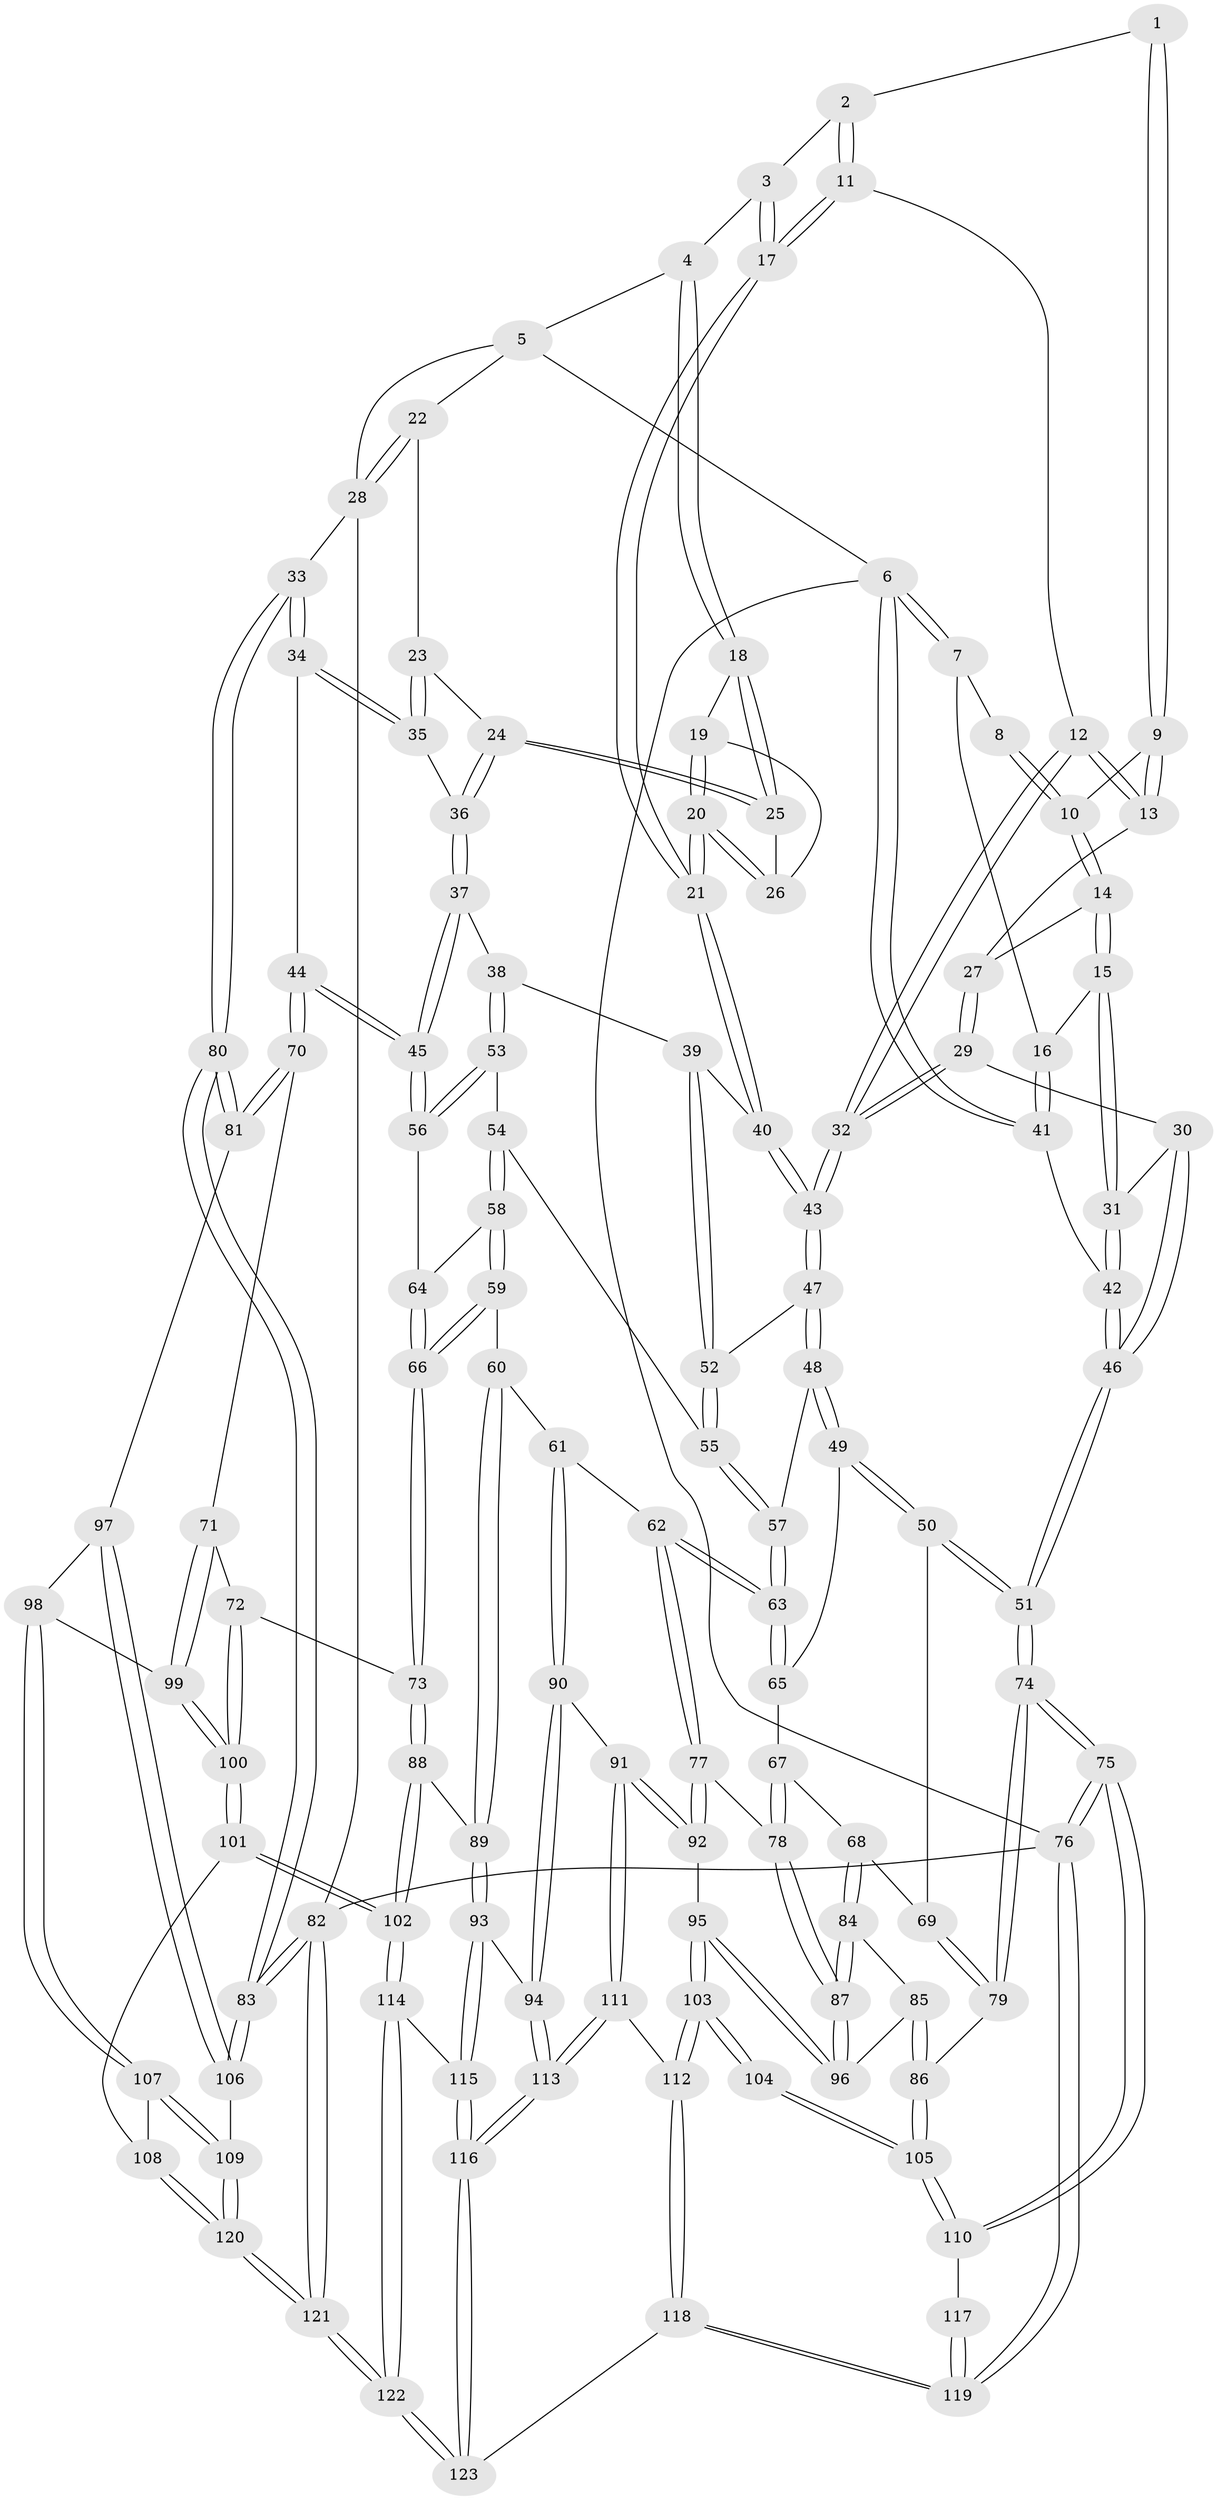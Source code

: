 // coarse degree distribution, {3: 0.1282051282051282, 4: 0.3974358974358974, 5: 0.358974358974359, 6: 0.10256410256410256, 2: 0.01282051282051282}
// Generated by graph-tools (version 1.1) at 2025/42/03/06/25 10:42:27]
// undirected, 123 vertices, 304 edges
graph export_dot {
graph [start="1"]
  node [color=gray90,style=filled];
  1 [pos="+0.2759381937812235+0"];
  2 [pos="+0.42930039133114534+0"];
  3 [pos="+0.5475744604669069+0"];
  4 [pos="+0.7441898405175971+0"];
  5 [pos="+0.7655529789784777+0"];
  6 [pos="+0+0"];
  7 [pos="+0+0"];
  8 [pos="+0.18353463368504408+0"];
  9 [pos="+0.2927259351470519+0.08534719347784626"];
  10 [pos="+0.1312567435107489+0.0921779815082624"];
  11 [pos="+0.3761983268189217+0.1770612997613344"];
  12 [pos="+0.34383048826964807+0.16909844616661002"];
  13 [pos="+0.3035386898591619+0.1369478686102887"];
  14 [pos="+0.12050847137248152+0.1246228446108809"];
  15 [pos="+0.07852144728741021+0.1574483077293502"];
  16 [pos="+0.06165276218023831+0.1563863922982739"];
  17 [pos="+0.5003374625490401+0.22749664624605162"];
  18 [pos="+0.7380741321276485+0"];
  19 [pos="+0.6701894551112506+0.07388113469378017"];
  20 [pos="+0.5795719961112463+0.20593422732682362"];
  21 [pos="+0.5076260622388157+0.23984016119077312"];
  22 [pos="+0.8687667926457358+0.09211698657306254"];
  23 [pos="+0.8503613053030075+0.1584609630031213"];
  24 [pos="+0.7590134065395968+0.19294664161132574"];
  25 [pos="+0.7381259398849347+0.17801797395370123"];
  26 [pos="+0.6914974011133902+0.17717030816220397"];
  27 [pos="+0.23089451076823436+0.1623646129697272"];
  28 [pos="+1+0.19490879332427255"];
  29 [pos="+0.17618899141501673+0.31003319733995677"];
  30 [pos="+0.16139761148874357+0.2992264683628595"];
  31 [pos="+0.1282585099864375+0.2571013708262495"];
  32 [pos="+0.21050090686164008+0.3625408895269494"];
  33 [pos="+1+0.39037737145443574"];
  34 [pos="+1+0.39165285877070893"];
  35 [pos="+0.9277256687631336+0.26312241802837505"];
  36 [pos="+0.7602859649721864+0.2760123908794303"];
  37 [pos="+0.7536448481124194+0.28972201179886314"];
  38 [pos="+0.5326159829805088+0.28632166125138386"];
  39 [pos="+0.5097769505610011+0.24796835992292013"];
  40 [pos="+0.5078622296593339+0.2421675593853794"];
  41 [pos="+0+0.25049423224776146"];
  42 [pos="+0+0.34483082226701667"];
  43 [pos="+0.2117125873803211+0.3671165597517741"];
  44 [pos="+0.8134335263654272+0.4986214531162417"];
  45 [pos="+0.8029150825222463+0.4917550850775286"];
  46 [pos="+0+0.37129607237707674"];
  47 [pos="+0.2113742731372158+0.3846507209586467"];
  48 [pos="+0.19704470110681796+0.4162764626412724"];
  49 [pos="+0.1672120948815342+0.4675680159294629"];
  50 [pos="+0.08595141103542794+0.5126739225090997"];
  51 [pos="+0+0.4447106925747294"];
  52 [pos="+0.3544601241887226+0.4089960240467133"];
  53 [pos="+0.5432772683821879+0.33154488704189106"];
  54 [pos="+0.507879142240151+0.4493362738326127"];
  55 [pos="+0.4078786158648949+0.4764087733276195"];
  56 [pos="+0.7852015697932231+0.48838845306388773"];
  57 [pos="+0.3889024247351191+0.5071413082722732"];
  58 [pos="+0.5357038365848478+0.5124579102091392"];
  59 [pos="+0.42925195629282115+0.6223616832302206"];
  60 [pos="+0.42760076041976675+0.6227634383025585"];
  61 [pos="+0.4107984675307377+0.6232612197654337"];
  62 [pos="+0.363871948453367+0.60697112479704"];
  63 [pos="+0.35901065453386527+0.595661441028169"];
  64 [pos="+0.5766961178849573+0.5412290554783967"];
  65 [pos="+0.2417611787967452+0.5300954400447287"];
  66 [pos="+0.5835965066490962+0.6710919667368656"];
  67 [pos="+0.23479272923905173+0.6432266659503306"];
  68 [pos="+0.15908213518703002+0.6454671292741183"];
  69 [pos="+0.08880038428168356+0.5276612409694138"];
  70 [pos="+0.8047200033177417+0.5579154900475214"];
  71 [pos="+0.686448167009832+0.6836088373368796"];
  72 [pos="+0.6743129373394534+0.6883332357078024"];
  73 [pos="+0.6032488082671745+0.7025920972128905"];
  74 [pos="+0+0.6941963701217482"];
  75 [pos="+0+1"];
  76 [pos="+0+1"];
  77 [pos="+0.34632631545523107+0.6311800299011684"];
  78 [pos="+0.27107256716398037+0.6663623442549428"];
  79 [pos="+0.0487961806769579+0.6890069041377787"];
  80 [pos="+1+0.6172926571324667"];
  81 [pos="+0.8853198490048592+0.722112886947672"];
  82 [pos="+1+1"];
  83 [pos="+1+0.9694832839994053"];
  84 [pos="+0.15963553070792996+0.6495921548732869"];
  85 [pos="+0.1397620065309634+0.7142322284927906"];
  86 [pos="+0.07600371873335218+0.7703170995850072"];
  87 [pos="+0.23973415347162233+0.7242638360917231"];
  88 [pos="+0.5589262262761225+0.7914207770266981"];
  89 [pos="+0.5254033023120583+0.7975662865752332"];
  90 [pos="+0.43072259945237584+0.8091039120021573"];
  91 [pos="+0.42221004964054104+0.8092094444702559"];
  92 [pos="+0.33675793021791905+0.777147834214553"];
  93 [pos="+0.46566369627621046+0.819141196690774"];
  94 [pos="+0.45076614183791064+0.8158703809422465"];
  95 [pos="+0.2515230198221343+0.7996802619424737"];
  96 [pos="+0.2394913856026938+0.7615900177041987"];
  97 [pos="+0.8825304172253711+0.7409476516218843"];
  98 [pos="+0.8531374426841619+0.7707964840580435"];
  99 [pos="+0.7658824449515769+0.7696235168948857"];
  100 [pos="+0.7163849261876504+0.8479346483478621"];
  101 [pos="+0.7088373719219653+0.8716238379289295"];
  102 [pos="+0.63780997638159+0.891077603937134"];
  103 [pos="+0.21761599007910362+0.8550174478578491"];
  104 [pos="+0.20365235635422738+0.8563970560124367"];
  105 [pos="+0.07548530487478275+0.7730140795519219"];
  106 [pos="+1+0.8973345455675359"];
  107 [pos="+0.838431431568055+0.8453633717369416"];
  108 [pos="+0.7748486522989761+0.8952802627940687"];
  109 [pos="+0.9289606386888254+0.9189614532216085"];
  110 [pos="+0+0.9227888623495585"];
  111 [pos="+0.34205471964221384+0.901760181278848"];
  112 [pos="+0.24613994891652063+0.8931910620669865"];
  113 [pos="+0.37540611427509174+0.9510812224367684"];
  114 [pos="+0.6362955472899245+0.8978004349807449"];
  115 [pos="+0.47061936371522584+0.996014903113411"];
  116 [pos="+0.42802209680279546+1"];
  117 [pos="+0.18877339488445818+0.8697488223125142"];
  118 [pos="+0.29743119618920144+1"];
  119 [pos="+0+1"];
  120 [pos="+0.8215166736937768+1"];
  121 [pos="+0.7613022256389964+1"];
  122 [pos="+0.7101503533549003+1"];
  123 [pos="+0.40890987238372+1"];
  1 -- 2;
  1 -- 9;
  1 -- 9;
  2 -- 3;
  2 -- 11;
  2 -- 11;
  3 -- 4;
  3 -- 17;
  3 -- 17;
  4 -- 5;
  4 -- 18;
  4 -- 18;
  5 -- 6;
  5 -- 22;
  5 -- 28;
  6 -- 7;
  6 -- 7;
  6 -- 41;
  6 -- 41;
  6 -- 76;
  7 -- 8;
  7 -- 16;
  8 -- 10;
  8 -- 10;
  9 -- 10;
  9 -- 13;
  9 -- 13;
  10 -- 14;
  10 -- 14;
  11 -- 12;
  11 -- 17;
  11 -- 17;
  12 -- 13;
  12 -- 13;
  12 -- 32;
  12 -- 32;
  13 -- 27;
  14 -- 15;
  14 -- 15;
  14 -- 27;
  15 -- 16;
  15 -- 31;
  15 -- 31;
  16 -- 41;
  16 -- 41;
  17 -- 21;
  17 -- 21;
  18 -- 19;
  18 -- 25;
  18 -- 25;
  19 -- 20;
  19 -- 20;
  19 -- 26;
  20 -- 21;
  20 -- 21;
  20 -- 26;
  20 -- 26;
  21 -- 40;
  21 -- 40;
  22 -- 23;
  22 -- 28;
  22 -- 28;
  23 -- 24;
  23 -- 35;
  23 -- 35;
  24 -- 25;
  24 -- 25;
  24 -- 36;
  24 -- 36;
  25 -- 26;
  27 -- 29;
  27 -- 29;
  28 -- 33;
  28 -- 82;
  29 -- 30;
  29 -- 32;
  29 -- 32;
  30 -- 31;
  30 -- 46;
  30 -- 46;
  31 -- 42;
  31 -- 42;
  32 -- 43;
  32 -- 43;
  33 -- 34;
  33 -- 34;
  33 -- 80;
  33 -- 80;
  34 -- 35;
  34 -- 35;
  34 -- 44;
  35 -- 36;
  36 -- 37;
  36 -- 37;
  37 -- 38;
  37 -- 45;
  37 -- 45;
  38 -- 39;
  38 -- 53;
  38 -- 53;
  39 -- 40;
  39 -- 52;
  39 -- 52;
  40 -- 43;
  40 -- 43;
  41 -- 42;
  42 -- 46;
  42 -- 46;
  43 -- 47;
  43 -- 47;
  44 -- 45;
  44 -- 45;
  44 -- 70;
  44 -- 70;
  45 -- 56;
  45 -- 56;
  46 -- 51;
  46 -- 51;
  47 -- 48;
  47 -- 48;
  47 -- 52;
  48 -- 49;
  48 -- 49;
  48 -- 57;
  49 -- 50;
  49 -- 50;
  49 -- 65;
  50 -- 51;
  50 -- 51;
  50 -- 69;
  51 -- 74;
  51 -- 74;
  52 -- 55;
  52 -- 55;
  53 -- 54;
  53 -- 56;
  53 -- 56;
  54 -- 55;
  54 -- 58;
  54 -- 58;
  55 -- 57;
  55 -- 57;
  56 -- 64;
  57 -- 63;
  57 -- 63;
  58 -- 59;
  58 -- 59;
  58 -- 64;
  59 -- 60;
  59 -- 66;
  59 -- 66;
  60 -- 61;
  60 -- 89;
  60 -- 89;
  61 -- 62;
  61 -- 90;
  61 -- 90;
  62 -- 63;
  62 -- 63;
  62 -- 77;
  62 -- 77;
  63 -- 65;
  63 -- 65;
  64 -- 66;
  64 -- 66;
  65 -- 67;
  66 -- 73;
  66 -- 73;
  67 -- 68;
  67 -- 78;
  67 -- 78;
  68 -- 69;
  68 -- 84;
  68 -- 84;
  69 -- 79;
  69 -- 79;
  70 -- 71;
  70 -- 81;
  70 -- 81;
  71 -- 72;
  71 -- 99;
  71 -- 99;
  72 -- 73;
  72 -- 100;
  72 -- 100;
  73 -- 88;
  73 -- 88;
  74 -- 75;
  74 -- 75;
  74 -- 79;
  74 -- 79;
  75 -- 76;
  75 -- 76;
  75 -- 110;
  75 -- 110;
  76 -- 119;
  76 -- 119;
  76 -- 82;
  77 -- 78;
  77 -- 92;
  77 -- 92;
  78 -- 87;
  78 -- 87;
  79 -- 86;
  80 -- 81;
  80 -- 81;
  80 -- 83;
  80 -- 83;
  81 -- 97;
  82 -- 83;
  82 -- 83;
  82 -- 121;
  82 -- 121;
  83 -- 106;
  83 -- 106;
  84 -- 85;
  84 -- 87;
  84 -- 87;
  85 -- 86;
  85 -- 86;
  85 -- 96;
  86 -- 105;
  86 -- 105;
  87 -- 96;
  87 -- 96;
  88 -- 89;
  88 -- 102;
  88 -- 102;
  89 -- 93;
  89 -- 93;
  90 -- 91;
  90 -- 94;
  90 -- 94;
  91 -- 92;
  91 -- 92;
  91 -- 111;
  91 -- 111;
  92 -- 95;
  93 -- 94;
  93 -- 115;
  93 -- 115;
  94 -- 113;
  94 -- 113;
  95 -- 96;
  95 -- 96;
  95 -- 103;
  95 -- 103;
  97 -- 98;
  97 -- 106;
  97 -- 106;
  98 -- 99;
  98 -- 107;
  98 -- 107;
  99 -- 100;
  99 -- 100;
  100 -- 101;
  100 -- 101;
  101 -- 102;
  101 -- 102;
  101 -- 108;
  102 -- 114;
  102 -- 114;
  103 -- 104;
  103 -- 104;
  103 -- 112;
  103 -- 112;
  104 -- 105;
  104 -- 105;
  105 -- 110;
  105 -- 110;
  106 -- 109;
  107 -- 108;
  107 -- 109;
  107 -- 109;
  108 -- 120;
  108 -- 120;
  109 -- 120;
  109 -- 120;
  110 -- 117;
  111 -- 112;
  111 -- 113;
  111 -- 113;
  112 -- 118;
  112 -- 118;
  113 -- 116;
  113 -- 116;
  114 -- 115;
  114 -- 122;
  114 -- 122;
  115 -- 116;
  115 -- 116;
  116 -- 123;
  116 -- 123;
  117 -- 119;
  117 -- 119;
  118 -- 119;
  118 -- 119;
  118 -- 123;
  120 -- 121;
  120 -- 121;
  121 -- 122;
  121 -- 122;
  122 -- 123;
  122 -- 123;
}
